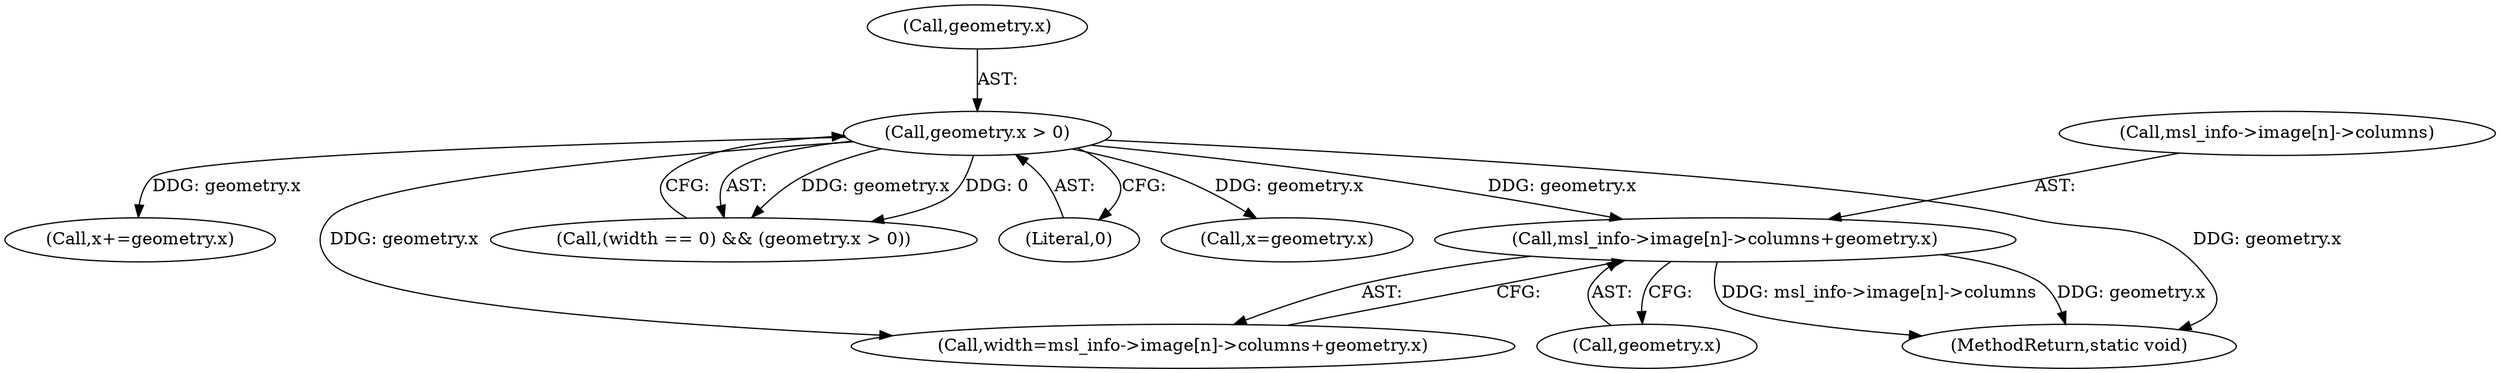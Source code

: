 digraph "0_ImageMagick_56d6e20de489113617cbbddaf41e92600a34db22@array" {
"1013404" [label="(Call,msl_info->image[n]->columns+geometry.x)"];
"1013397" [label="(Call,geometry.x > 0)"];
"1013362" [label="(Call,x+=geometry.x)"];
"1019610" [label="(MethodReturn,static void)"];
"1013393" [label="(Call,(width == 0) && (geometry.x > 0))"];
"1013401" [label="(Literal,0)"];
"1013397" [label="(Call,geometry.x > 0)"];
"1013405" [label="(Call,msl_info->image[n]->columns)"];
"1013398" [label="(Call,geometry.x)"];
"1013402" [label="(Call,width=msl_info->image[n]->columns+geometry.x)"];
"1013412" [label="(Call,geometry.x)"];
"1013404" [label="(Call,msl_info->image[n]->columns+geometry.x)"];
"1013387" [label="(Call,x=geometry.x)"];
"1013404" -> "1013402"  [label="AST: "];
"1013404" -> "1013412"  [label="CFG: "];
"1013405" -> "1013404"  [label="AST: "];
"1013412" -> "1013404"  [label="AST: "];
"1013402" -> "1013404"  [label="CFG: "];
"1013404" -> "1019610"  [label="DDG: geometry.x"];
"1013404" -> "1019610"  [label="DDG: msl_info->image[n]->columns"];
"1013397" -> "1013404"  [label="DDG: geometry.x"];
"1013397" -> "1013393"  [label="AST: "];
"1013397" -> "1013401"  [label="CFG: "];
"1013398" -> "1013397"  [label="AST: "];
"1013401" -> "1013397"  [label="AST: "];
"1013393" -> "1013397"  [label="CFG: "];
"1013397" -> "1019610"  [label="DDG: geometry.x"];
"1013397" -> "1013362"  [label="DDG: geometry.x"];
"1013397" -> "1013387"  [label="DDG: geometry.x"];
"1013397" -> "1013393"  [label="DDG: geometry.x"];
"1013397" -> "1013393"  [label="DDG: 0"];
"1013397" -> "1013402"  [label="DDG: geometry.x"];
}
